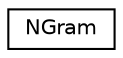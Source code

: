 digraph "Graphical Class Hierarchy"
{
  edge [fontname="Helvetica",fontsize="10",labelfontname="Helvetica",labelfontsize="10"];
  node [fontname="Helvetica",fontsize="10",shape=record];
  rankdir="LR";
  Node0 [label="NGram",height=0.2,width=0.4,color="black", fillcolor="white", style="filled",URL="$structkaldi_1_1NGram.html",tooltip="A parsed n-gram from ARPA LM file. "];
}
